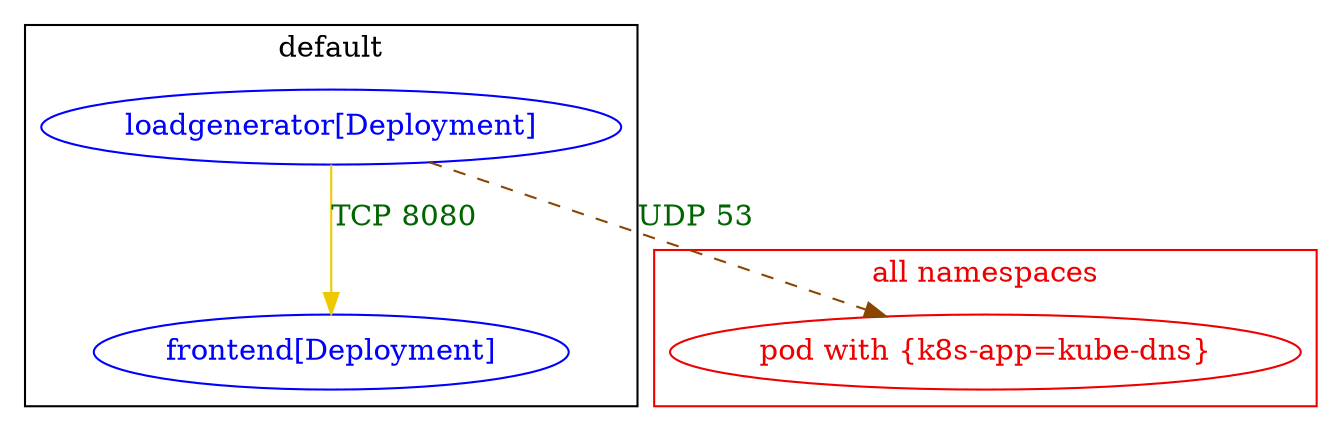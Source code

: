 digraph {
	subgraph "cluster_default" {
		color="black"
		fontcolor="black"
		"default/frontend[Deployment]" [label="frontend[Deployment]" color="blue" fontcolor="blue"]
		"default/loadgenerator[Deployment]" [label="loadgenerator[Deployment]" color="blue" fontcolor="blue"]
		label="default"
	}
	subgraph "cluster_all namespaces" {
		color="red2"
		fontcolor="red2"
		"pod with {k8s-app=kube-dns}_in_all namespaces" [label="pod with {k8s-app=kube-dns}" color="red2" fontcolor="red2"]
		label="all namespaces"
	}
	"default/loadgenerator[Deployment]" -> "default/frontend[Deployment]" [label="TCP 8080" color="gold2" fontcolor="darkgreen"]
	"default/loadgenerator[Deployment]" -> "pod with {k8s-app=kube-dns}_in_all namespaces" [label="UDP 53" color="darkorange4" fontcolor="darkgreen" weight=0.5 style=dashed]
}